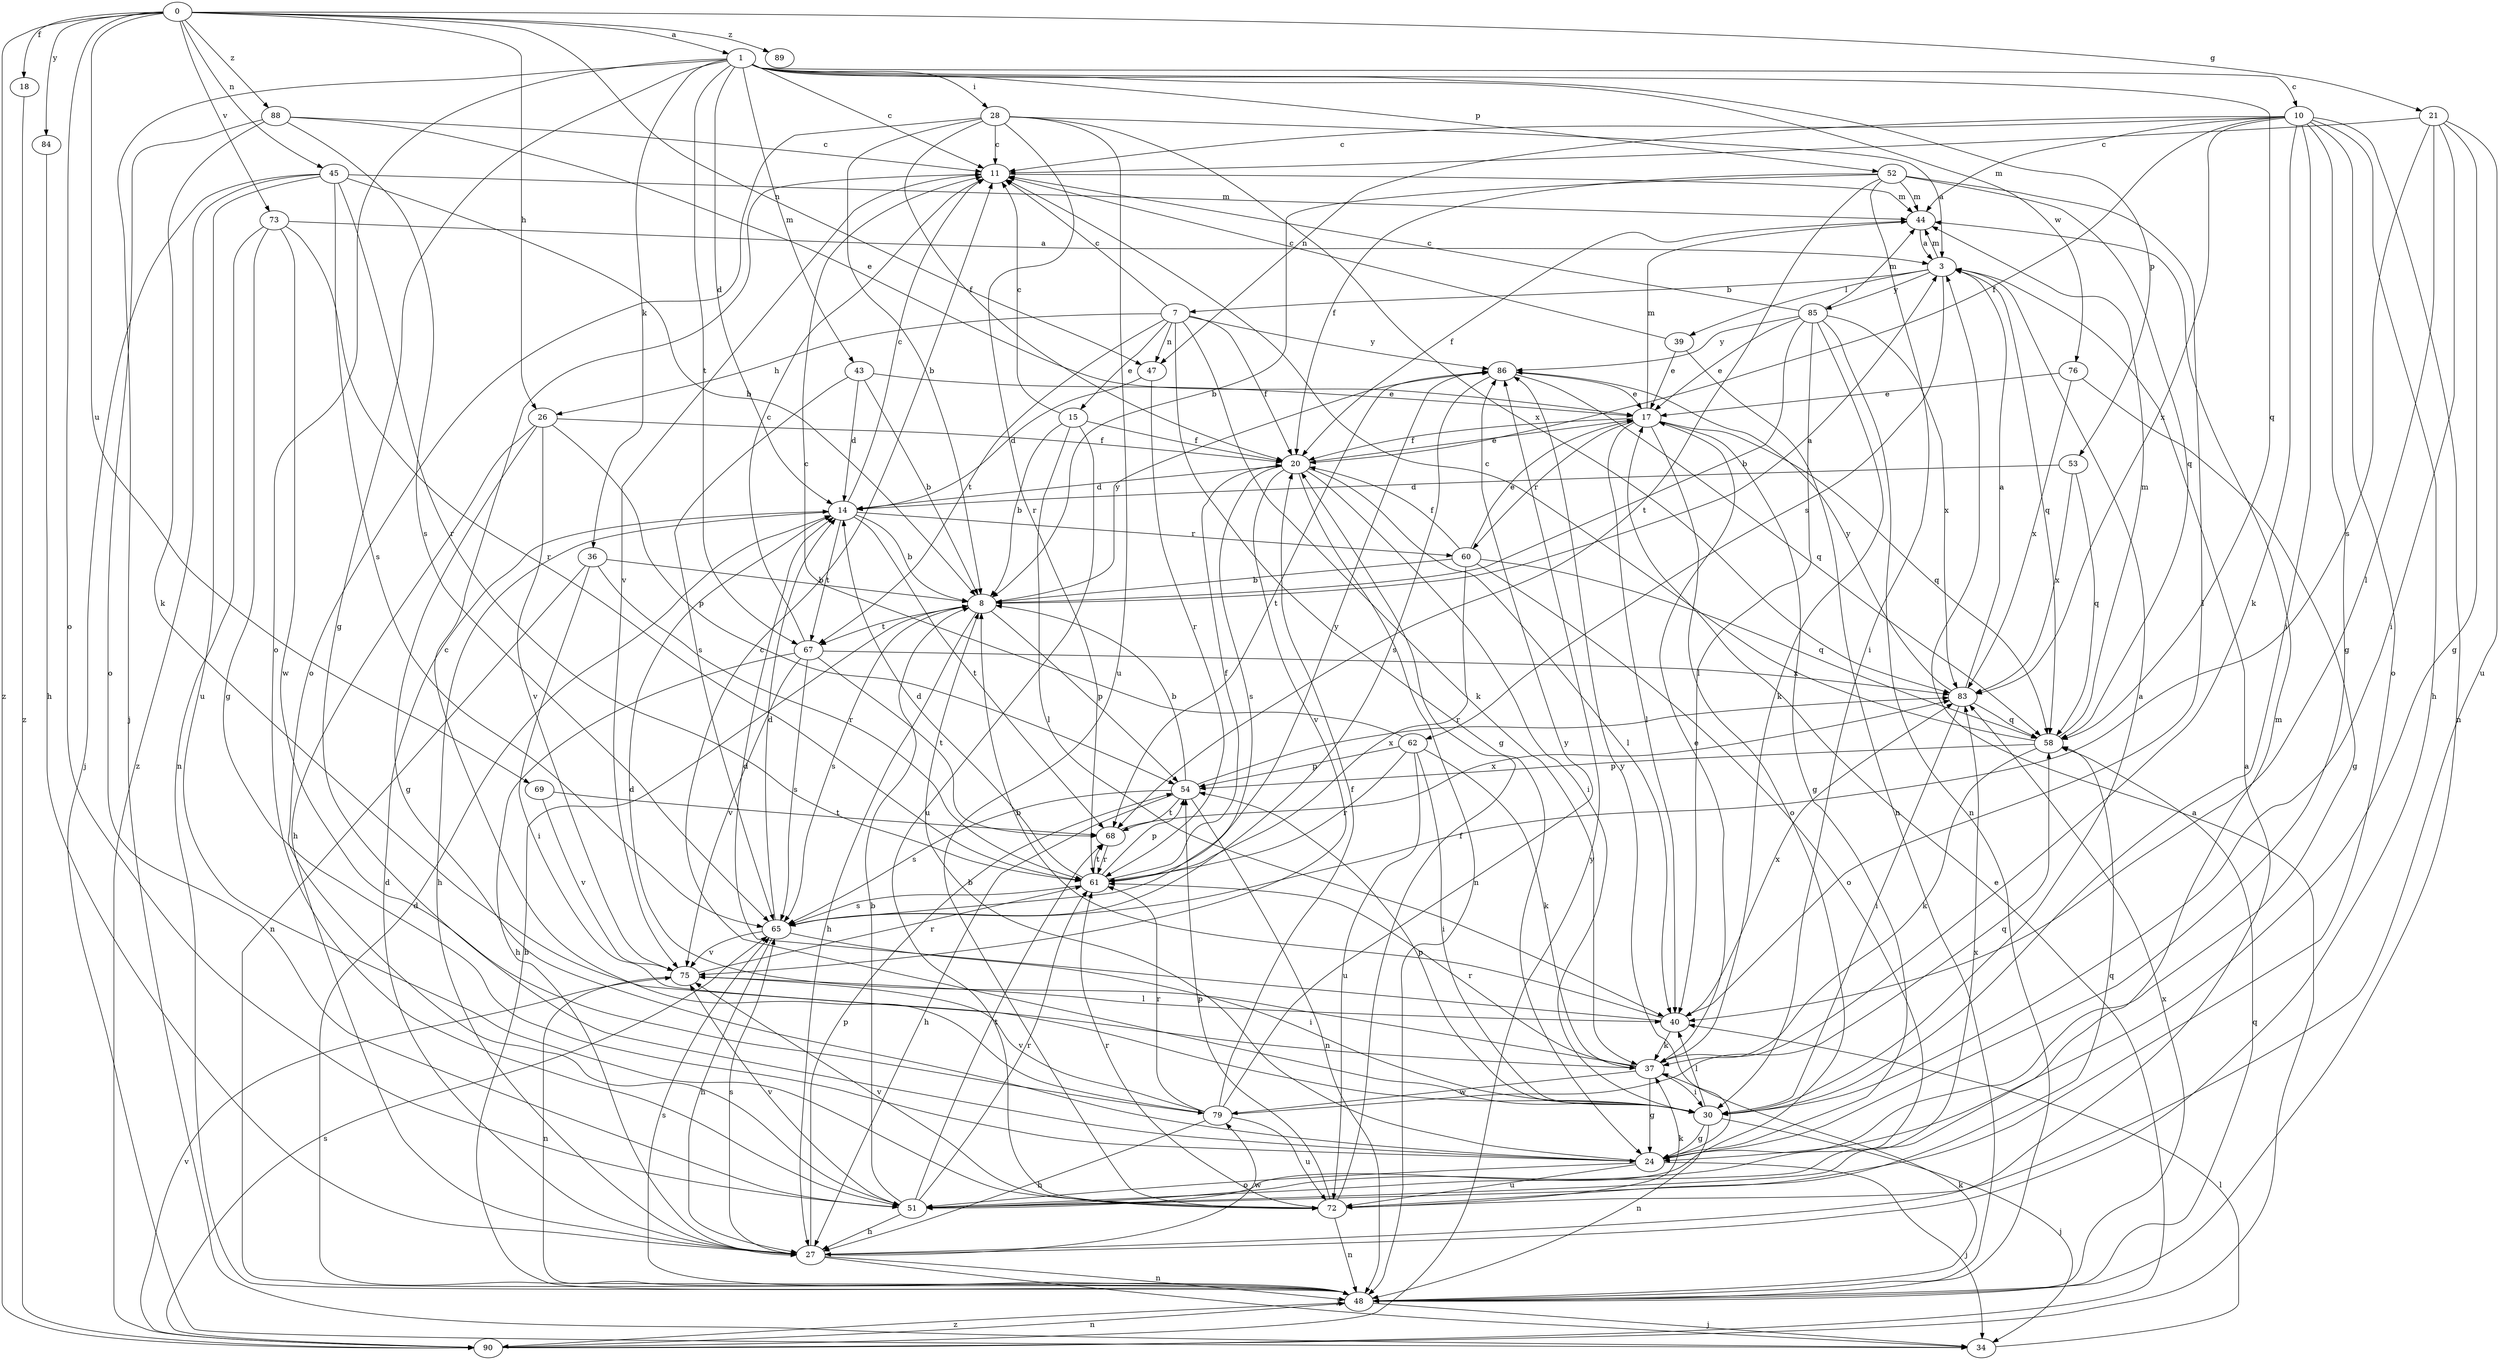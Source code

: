 strict digraph  {
0;
1;
3;
7;
8;
10;
11;
14;
15;
17;
18;
20;
21;
24;
26;
27;
28;
30;
34;
36;
37;
39;
40;
43;
44;
45;
47;
48;
51;
52;
53;
54;
58;
60;
61;
62;
65;
67;
68;
69;
72;
73;
75;
76;
79;
83;
84;
85;
86;
88;
89;
90;
0 -> 1  [label=a];
0 -> 18  [label=f];
0 -> 21  [label=g];
0 -> 26  [label=h];
0 -> 45  [label=n];
0 -> 47  [label=n];
0 -> 51  [label=o];
0 -> 69  [label=u];
0 -> 73  [label=v];
0 -> 84  [label=y];
0 -> 88  [label=z];
0 -> 89  [label=z];
0 -> 90  [label=z];
1 -> 10  [label=c];
1 -> 11  [label=c];
1 -> 14  [label=d];
1 -> 24  [label=g];
1 -> 28  [label=i];
1 -> 34  [label=j];
1 -> 36  [label=k];
1 -> 43  [label=m];
1 -> 51  [label=o];
1 -> 52  [label=p];
1 -> 53  [label=p];
1 -> 58  [label=q];
1 -> 67  [label=t];
1 -> 76  [label=w];
3 -> 7  [label=b];
3 -> 39  [label=l];
3 -> 44  [label=m];
3 -> 58  [label=q];
3 -> 62  [label=s];
3 -> 85  [label=y];
7 -> 11  [label=c];
7 -> 15  [label=e];
7 -> 20  [label=f];
7 -> 24  [label=g];
7 -> 26  [label=h];
7 -> 37  [label=k];
7 -> 47  [label=n];
7 -> 67  [label=t];
7 -> 86  [label=y];
8 -> 3  [label=a];
8 -> 27  [label=h];
8 -> 54  [label=p];
8 -> 65  [label=s];
8 -> 67  [label=t];
8 -> 86  [label=y];
10 -> 11  [label=c];
10 -> 20  [label=f];
10 -> 24  [label=g];
10 -> 27  [label=h];
10 -> 30  [label=i];
10 -> 37  [label=k];
10 -> 44  [label=m];
10 -> 47  [label=n];
10 -> 48  [label=n];
10 -> 51  [label=o];
10 -> 83  [label=x];
11 -> 44  [label=m];
11 -> 75  [label=v];
14 -> 8  [label=b];
14 -> 11  [label=c];
14 -> 27  [label=h];
14 -> 60  [label=r];
14 -> 67  [label=t];
14 -> 68  [label=t];
15 -> 8  [label=b];
15 -> 11  [label=c];
15 -> 20  [label=f];
15 -> 40  [label=l];
15 -> 72  [label=u];
17 -> 20  [label=f];
17 -> 24  [label=g];
17 -> 40  [label=l];
17 -> 44  [label=m];
17 -> 51  [label=o];
17 -> 58  [label=q];
17 -> 60  [label=r];
18 -> 90  [label=z];
20 -> 14  [label=d];
20 -> 17  [label=e];
20 -> 30  [label=i];
20 -> 40  [label=l];
20 -> 48  [label=n];
20 -> 65  [label=s];
20 -> 75  [label=v];
21 -> 11  [label=c];
21 -> 24  [label=g];
21 -> 30  [label=i];
21 -> 40  [label=l];
21 -> 65  [label=s];
21 -> 72  [label=u];
24 -> 8  [label=b];
24 -> 34  [label=j];
24 -> 51  [label=o];
24 -> 72  [label=u];
24 -> 86  [label=y];
26 -> 20  [label=f];
26 -> 24  [label=g];
26 -> 27  [label=h];
26 -> 54  [label=p];
26 -> 75  [label=v];
27 -> 3  [label=a];
27 -> 14  [label=d];
27 -> 34  [label=j];
27 -> 48  [label=n];
27 -> 54  [label=p];
27 -> 65  [label=s];
27 -> 79  [label=w];
28 -> 3  [label=a];
28 -> 8  [label=b];
28 -> 11  [label=c];
28 -> 20  [label=f];
28 -> 51  [label=o];
28 -> 61  [label=r];
28 -> 72  [label=u];
28 -> 83  [label=x];
30 -> 3  [label=a];
30 -> 11  [label=c];
30 -> 24  [label=g];
30 -> 34  [label=j];
30 -> 40  [label=l];
30 -> 48  [label=n];
30 -> 54  [label=p];
34 -> 40  [label=l];
36 -> 8  [label=b];
36 -> 30  [label=i];
36 -> 48  [label=n];
36 -> 61  [label=r];
37 -> 14  [label=d];
37 -> 17  [label=e];
37 -> 24  [label=g];
37 -> 30  [label=i];
37 -> 61  [label=r];
37 -> 79  [label=w];
39 -> 11  [label=c];
39 -> 17  [label=e];
39 -> 48  [label=n];
40 -> 8  [label=b];
40 -> 14  [label=d];
40 -> 37  [label=k];
40 -> 83  [label=x];
43 -> 8  [label=b];
43 -> 14  [label=d];
43 -> 17  [label=e];
43 -> 65  [label=s];
44 -> 3  [label=a];
44 -> 20  [label=f];
45 -> 8  [label=b];
45 -> 34  [label=j];
45 -> 44  [label=m];
45 -> 61  [label=r];
45 -> 65  [label=s];
45 -> 72  [label=u];
45 -> 90  [label=z];
47 -> 14  [label=d];
47 -> 61  [label=r];
48 -> 8  [label=b];
48 -> 14  [label=d];
48 -> 34  [label=j];
48 -> 37  [label=k];
48 -> 58  [label=q];
48 -> 65  [label=s];
48 -> 83  [label=x];
48 -> 90  [label=z];
51 -> 8  [label=b];
51 -> 27  [label=h];
51 -> 44  [label=m];
51 -> 61  [label=r];
51 -> 68  [label=t];
51 -> 75  [label=v];
51 -> 83  [label=x];
52 -> 8  [label=b];
52 -> 20  [label=f];
52 -> 30  [label=i];
52 -> 40  [label=l];
52 -> 44  [label=m];
52 -> 58  [label=q];
52 -> 68  [label=t];
53 -> 14  [label=d];
53 -> 58  [label=q];
53 -> 83  [label=x];
54 -> 8  [label=b];
54 -> 27  [label=h];
54 -> 48  [label=n];
54 -> 65  [label=s];
54 -> 68  [label=t];
54 -> 83  [label=x];
58 -> 11  [label=c];
58 -> 37  [label=k];
58 -> 44  [label=m];
58 -> 54  [label=p];
60 -> 8  [label=b];
60 -> 17  [label=e];
60 -> 20  [label=f];
60 -> 51  [label=o];
60 -> 58  [label=q];
60 -> 61  [label=r];
61 -> 14  [label=d];
61 -> 20  [label=f];
61 -> 54  [label=p];
61 -> 65  [label=s];
61 -> 68  [label=t];
61 -> 86  [label=y];
62 -> 11  [label=c];
62 -> 30  [label=i];
62 -> 37  [label=k];
62 -> 54  [label=p];
62 -> 61  [label=r];
62 -> 72  [label=u];
65 -> 14  [label=d];
65 -> 27  [label=h];
65 -> 30  [label=i];
65 -> 75  [label=v];
67 -> 11  [label=c];
67 -> 27  [label=h];
67 -> 65  [label=s];
67 -> 68  [label=t];
67 -> 75  [label=v];
67 -> 83  [label=x];
68 -> 61  [label=r];
68 -> 83  [label=x];
69 -> 68  [label=t];
69 -> 75  [label=v];
72 -> 20  [label=f];
72 -> 37  [label=k];
72 -> 48  [label=n];
72 -> 54  [label=p];
72 -> 58  [label=q];
72 -> 61  [label=r];
72 -> 75  [label=v];
73 -> 3  [label=a];
73 -> 24  [label=g];
73 -> 48  [label=n];
73 -> 61  [label=r];
73 -> 79  [label=w];
75 -> 40  [label=l];
75 -> 48  [label=n];
75 -> 61  [label=r];
76 -> 17  [label=e];
76 -> 24  [label=g];
76 -> 83  [label=x];
79 -> 11  [label=c];
79 -> 20  [label=f];
79 -> 27  [label=h];
79 -> 58  [label=q];
79 -> 61  [label=r];
79 -> 72  [label=u];
79 -> 75  [label=v];
79 -> 86  [label=y];
83 -> 3  [label=a];
83 -> 30  [label=i];
83 -> 58  [label=q];
83 -> 86  [label=y];
84 -> 27  [label=h];
85 -> 8  [label=b];
85 -> 11  [label=c];
85 -> 17  [label=e];
85 -> 37  [label=k];
85 -> 40  [label=l];
85 -> 44  [label=m];
85 -> 48  [label=n];
85 -> 83  [label=x];
85 -> 86  [label=y];
86 -> 17  [label=e];
86 -> 58  [label=q];
86 -> 65  [label=s];
86 -> 68  [label=t];
88 -> 11  [label=c];
88 -> 17  [label=e];
88 -> 37  [label=k];
88 -> 51  [label=o];
88 -> 65  [label=s];
90 -> 3  [label=a];
90 -> 17  [label=e];
90 -> 48  [label=n];
90 -> 65  [label=s];
90 -> 75  [label=v];
90 -> 86  [label=y];
}
